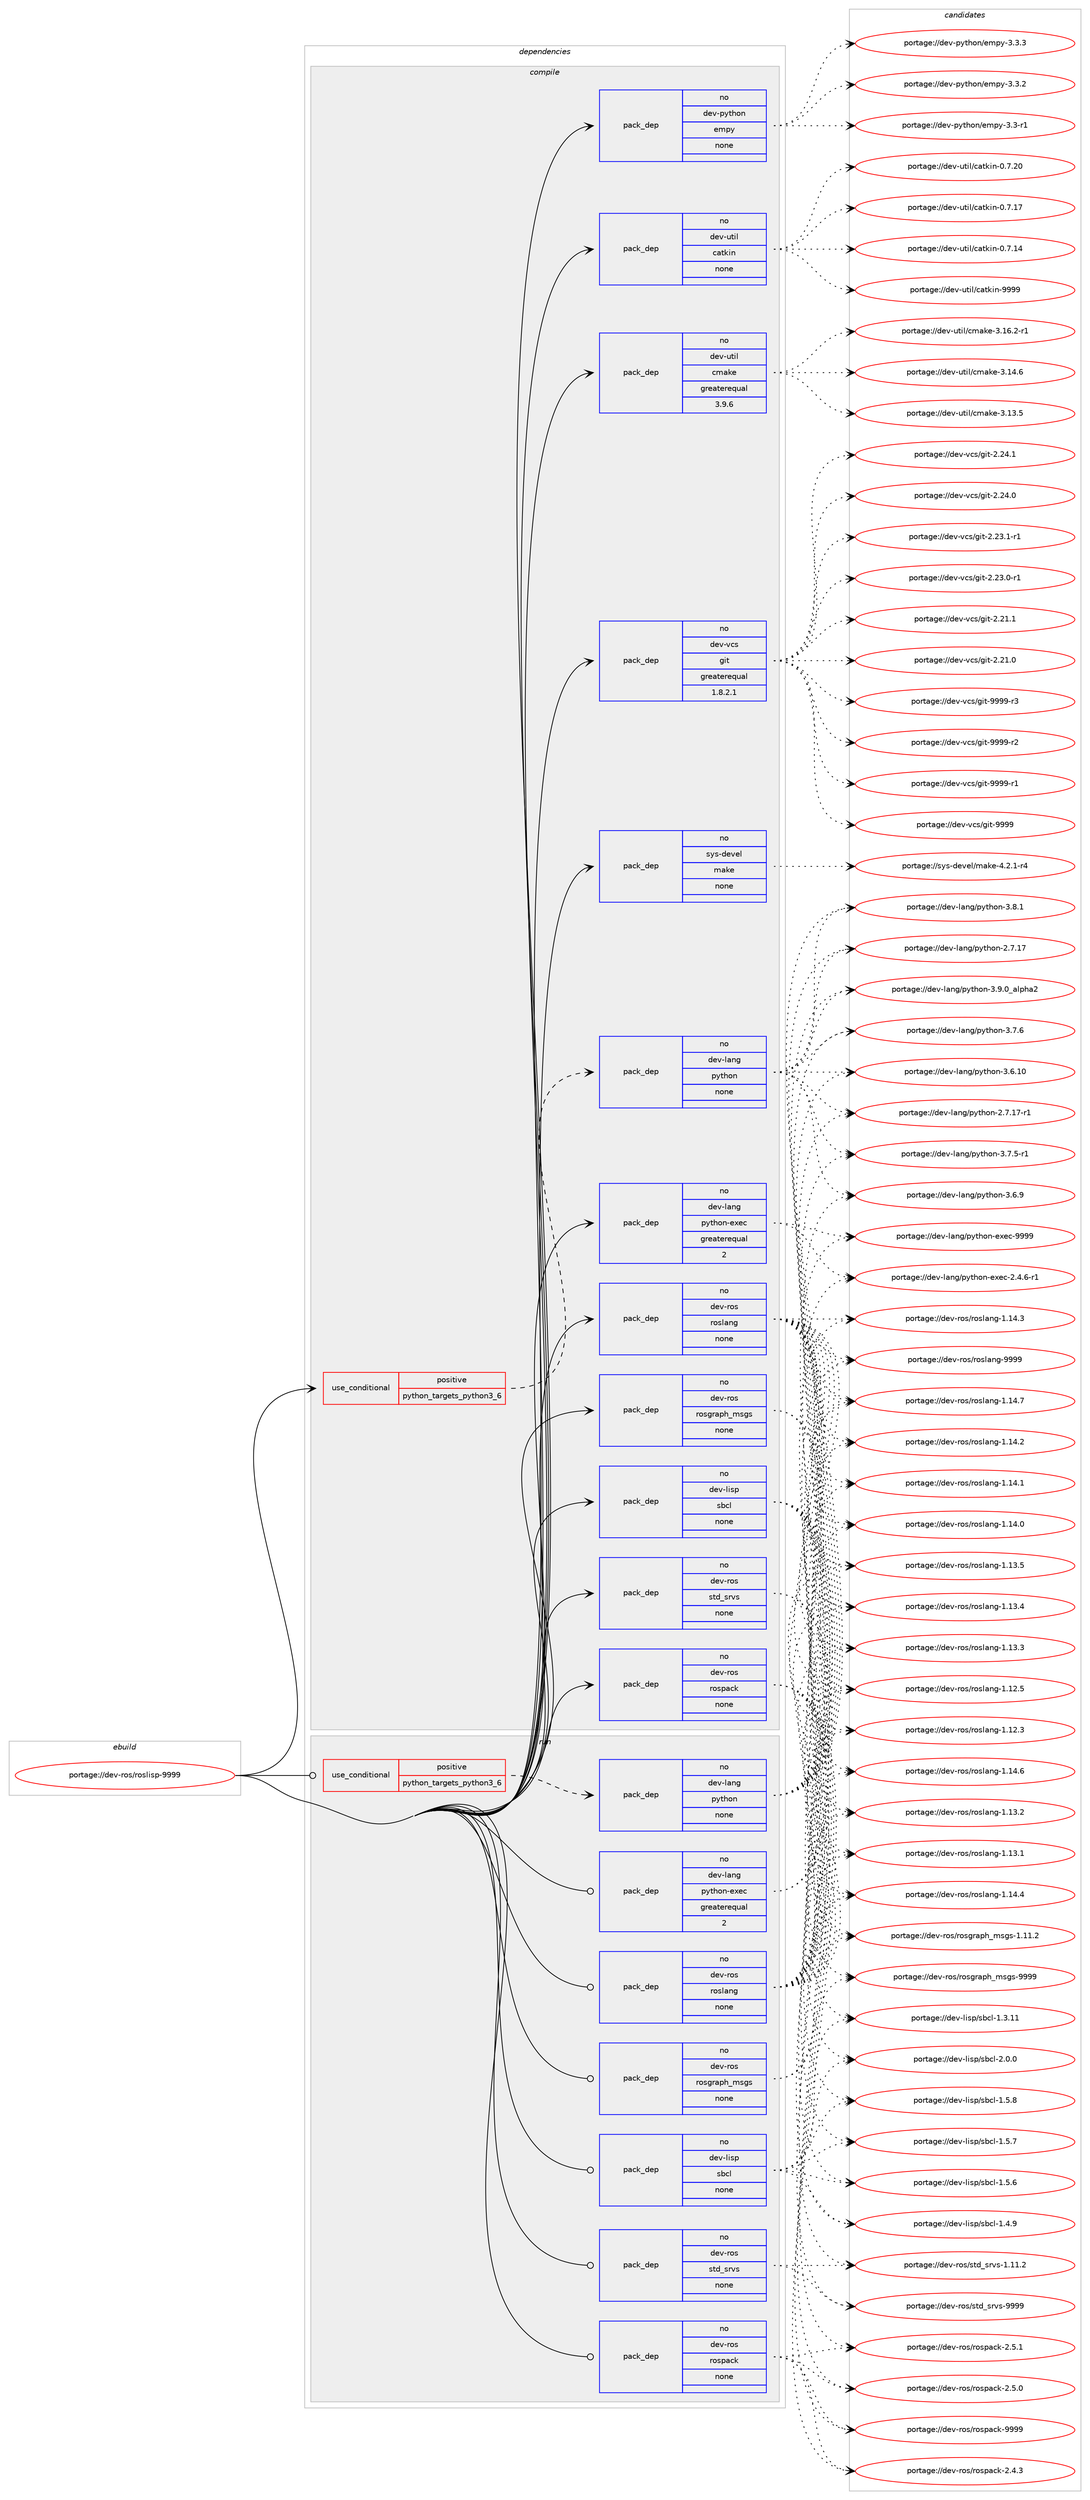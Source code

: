 digraph prolog {

# *************
# Graph options
# *************

newrank=true;
concentrate=true;
compound=true;
graph [rankdir=LR,fontname=Helvetica,fontsize=10,ranksep=1.5];#, ranksep=2.5, nodesep=0.2];
edge  [arrowhead=vee];
node  [fontname=Helvetica,fontsize=10];

# **********
# The ebuild
# **********

subgraph cluster_leftcol {
color=gray;
label=<<i>ebuild</i>>;
id [label="portage://dev-ros/roslisp-9999", color=red, width=4, href="../dev-ros/roslisp-9999.svg"];
}

# ****************
# The dependencies
# ****************

subgraph cluster_midcol {
color=gray;
label=<<i>dependencies</i>>;
subgraph cluster_compile {
fillcolor="#eeeeee";
style=filled;
label=<<i>compile</i>>;
subgraph cond97939 {
dependency387778 [label=<<TABLE BORDER="0" CELLBORDER="1" CELLSPACING="0" CELLPADDING="4"><TR><TD ROWSPAN="3" CELLPADDING="10">use_conditional</TD></TR><TR><TD>positive</TD></TR><TR><TD>python_targets_python3_6</TD></TR></TABLE>>, shape=none, color=red];
subgraph pack284986 {
dependency387779 [label=<<TABLE BORDER="0" CELLBORDER="1" CELLSPACING="0" CELLPADDING="4" WIDTH="220"><TR><TD ROWSPAN="6" CELLPADDING="30">pack_dep</TD></TR><TR><TD WIDTH="110">no</TD></TR><TR><TD>dev-lang</TD></TR><TR><TD>python</TD></TR><TR><TD>none</TD></TR><TR><TD></TD></TR></TABLE>>, shape=none, color=blue];
}
dependency387778:e -> dependency387779:w [weight=20,style="dashed",arrowhead="vee"];
}
id:e -> dependency387778:w [weight=20,style="solid",arrowhead="vee"];
subgraph pack284987 {
dependency387780 [label=<<TABLE BORDER="0" CELLBORDER="1" CELLSPACING="0" CELLPADDING="4" WIDTH="220"><TR><TD ROWSPAN="6" CELLPADDING="30">pack_dep</TD></TR><TR><TD WIDTH="110">no</TD></TR><TR><TD>dev-lang</TD></TR><TR><TD>python-exec</TD></TR><TR><TD>greaterequal</TD></TR><TR><TD>2</TD></TR></TABLE>>, shape=none, color=blue];
}
id:e -> dependency387780:w [weight=20,style="solid",arrowhead="vee"];
subgraph pack284988 {
dependency387781 [label=<<TABLE BORDER="0" CELLBORDER="1" CELLSPACING="0" CELLPADDING="4" WIDTH="220"><TR><TD ROWSPAN="6" CELLPADDING="30">pack_dep</TD></TR><TR><TD WIDTH="110">no</TD></TR><TR><TD>dev-lisp</TD></TR><TR><TD>sbcl</TD></TR><TR><TD>none</TD></TR><TR><TD></TD></TR></TABLE>>, shape=none, color=blue];
}
id:e -> dependency387781:w [weight=20,style="solid",arrowhead="vee"];
subgraph pack284989 {
dependency387782 [label=<<TABLE BORDER="0" CELLBORDER="1" CELLSPACING="0" CELLPADDING="4" WIDTH="220"><TR><TD ROWSPAN="6" CELLPADDING="30">pack_dep</TD></TR><TR><TD WIDTH="110">no</TD></TR><TR><TD>dev-python</TD></TR><TR><TD>empy</TD></TR><TR><TD>none</TD></TR><TR><TD></TD></TR></TABLE>>, shape=none, color=blue];
}
id:e -> dependency387782:w [weight=20,style="solid",arrowhead="vee"];
subgraph pack284990 {
dependency387783 [label=<<TABLE BORDER="0" CELLBORDER="1" CELLSPACING="0" CELLPADDING="4" WIDTH="220"><TR><TD ROWSPAN="6" CELLPADDING="30">pack_dep</TD></TR><TR><TD WIDTH="110">no</TD></TR><TR><TD>dev-ros</TD></TR><TR><TD>rosgraph_msgs</TD></TR><TR><TD>none</TD></TR><TR><TD></TD></TR></TABLE>>, shape=none, color=blue];
}
id:e -> dependency387783:w [weight=20,style="solid",arrowhead="vee"];
subgraph pack284991 {
dependency387784 [label=<<TABLE BORDER="0" CELLBORDER="1" CELLSPACING="0" CELLPADDING="4" WIDTH="220"><TR><TD ROWSPAN="6" CELLPADDING="30">pack_dep</TD></TR><TR><TD WIDTH="110">no</TD></TR><TR><TD>dev-ros</TD></TR><TR><TD>roslang</TD></TR><TR><TD>none</TD></TR><TR><TD></TD></TR></TABLE>>, shape=none, color=blue];
}
id:e -> dependency387784:w [weight=20,style="solid",arrowhead="vee"];
subgraph pack284992 {
dependency387785 [label=<<TABLE BORDER="0" CELLBORDER="1" CELLSPACING="0" CELLPADDING="4" WIDTH="220"><TR><TD ROWSPAN="6" CELLPADDING="30">pack_dep</TD></TR><TR><TD WIDTH="110">no</TD></TR><TR><TD>dev-ros</TD></TR><TR><TD>rospack</TD></TR><TR><TD>none</TD></TR><TR><TD></TD></TR></TABLE>>, shape=none, color=blue];
}
id:e -> dependency387785:w [weight=20,style="solid",arrowhead="vee"];
subgraph pack284993 {
dependency387786 [label=<<TABLE BORDER="0" CELLBORDER="1" CELLSPACING="0" CELLPADDING="4" WIDTH="220"><TR><TD ROWSPAN="6" CELLPADDING="30">pack_dep</TD></TR><TR><TD WIDTH="110">no</TD></TR><TR><TD>dev-ros</TD></TR><TR><TD>std_srvs</TD></TR><TR><TD>none</TD></TR><TR><TD></TD></TR></TABLE>>, shape=none, color=blue];
}
id:e -> dependency387786:w [weight=20,style="solid",arrowhead="vee"];
subgraph pack284994 {
dependency387787 [label=<<TABLE BORDER="0" CELLBORDER="1" CELLSPACING="0" CELLPADDING="4" WIDTH="220"><TR><TD ROWSPAN="6" CELLPADDING="30">pack_dep</TD></TR><TR><TD WIDTH="110">no</TD></TR><TR><TD>dev-util</TD></TR><TR><TD>catkin</TD></TR><TR><TD>none</TD></TR><TR><TD></TD></TR></TABLE>>, shape=none, color=blue];
}
id:e -> dependency387787:w [weight=20,style="solid",arrowhead="vee"];
subgraph pack284995 {
dependency387788 [label=<<TABLE BORDER="0" CELLBORDER="1" CELLSPACING="0" CELLPADDING="4" WIDTH="220"><TR><TD ROWSPAN="6" CELLPADDING="30">pack_dep</TD></TR><TR><TD WIDTH="110">no</TD></TR><TR><TD>dev-util</TD></TR><TR><TD>cmake</TD></TR><TR><TD>greaterequal</TD></TR><TR><TD>3.9.6</TD></TR></TABLE>>, shape=none, color=blue];
}
id:e -> dependency387788:w [weight=20,style="solid",arrowhead="vee"];
subgraph pack284996 {
dependency387789 [label=<<TABLE BORDER="0" CELLBORDER="1" CELLSPACING="0" CELLPADDING="4" WIDTH="220"><TR><TD ROWSPAN="6" CELLPADDING="30">pack_dep</TD></TR><TR><TD WIDTH="110">no</TD></TR><TR><TD>dev-vcs</TD></TR><TR><TD>git</TD></TR><TR><TD>greaterequal</TD></TR><TR><TD>1.8.2.1</TD></TR></TABLE>>, shape=none, color=blue];
}
id:e -> dependency387789:w [weight=20,style="solid",arrowhead="vee"];
subgraph pack284997 {
dependency387790 [label=<<TABLE BORDER="0" CELLBORDER="1" CELLSPACING="0" CELLPADDING="4" WIDTH="220"><TR><TD ROWSPAN="6" CELLPADDING="30">pack_dep</TD></TR><TR><TD WIDTH="110">no</TD></TR><TR><TD>sys-devel</TD></TR><TR><TD>make</TD></TR><TR><TD>none</TD></TR><TR><TD></TD></TR></TABLE>>, shape=none, color=blue];
}
id:e -> dependency387790:w [weight=20,style="solid",arrowhead="vee"];
}
subgraph cluster_compileandrun {
fillcolor="#eeeeee";
style=filled;
label=<<i>compile and run</i>>;
}
subgraph cluster_run {
fillcolor="#eeeeee";
style=filled;
label=<<i>run</i>>;
subgraph cond97940 {
dependency387791 [label=<<TABLE BORDER="0" CELLBORDER="1" CELLSPACING="0" CELLPADDING="4"><TR><TD ROWSPAN="3" CELLPADDING="10">use_conditional</TD></TR><TR><TD>positive</TD></TR><TR><TD>python_targets_python3_6</TD></TR></TABLE>>, shape=none, color=red];
subgraph pack284998 {
dependency387792 [label=<<TABLE BORDER="0" CELLBORDER="1" CELLSPACING="0" CELLPADDING="4" WIDTH="220"><TR><TD ROWSPAN="6" CELLPADDING="30">pack_dep</TD></TR><TR><TD WIDTH="110">no</TD></TR><TR><TD>dev-lang</TD></TR><TR><TD>python</TD></TR><TR><TD>none</TD></TR><TR><TD></TD></TR></TABLE>>, shape=none, color=blue];
}
dependency387791:e -> dependency387792:w [weight=20,style="dashed",arrowhead="vee"];
}
id:e -> dependency387791:w [weight=20,style="solid",arrowhead="odot"];
subgraph pack284999 {
dependency387793 [label=<<TABLE BORDER="0" CELLBORDER="1" CELLSPACING="0" CELLPADDING="4" WIDTH="220"><TR><TD ROWSPAN="6" CELLPADDING="30">pack_dep</TD></TR><TR><TD WIDTH="110">no</TD></TR><TR><TD>dev-lang</TD></TR><TR><TD>python-exec</TD></TR><TR><TD>greaterequal</TD></TR><TR><TD>2</TD></TR></TABLE>>, shape=none, color=blue];
}
id:e -> dependency387793:w [weight=20,style="solid",arrowhead="odot"];
subgraph pack285000 {
dependency387794 [label=<<TABLE BORDER="0" CELLBORDER="1" CELLSPACING="0" CELLPADDING="4" WIDTH="220"><TR><TD ROWSPAN="6" CELLPADDING="30">pack_dep</TD></TR><TR><TD WIDTH="110">no</TD></TR><TR><TD>dev-lisp</TD></TR><TR><TD>sbcl</TD></TR><TR><TD>none</TD></TR><TR><TD></TD></TR></TABLE>>, shape=none, color=blue];
}
id:e -> dependency387794:w [weight=20,style="solid",arrowhead="odot"];
subgraph pack285001 {
dependency387795 [label=<<TABLE BORDER="0" CELLBORDER="1" CELLSPACING="0" CELLPADDING="4" WIDTH="220"><TR><TD ROWSPAN="6" CELLPADDING="30">pack_dep</TD></TR><TR><TD WIDTH="110">no</TD></TR><TR><TD>dev-ros</TD></TR><TR><TD>rosgraph_msgs</TD></TR><TR><TD>none</TD></TR><TR><TD></TD></TR></TABLE>>, shape=none, color=blue];
}
id:e -> dependency387795:w [weight=20,style="solid",arrowhead="odot"];
subgraph pack285002 {
dependency387796 [label=<<TABLE BORDER="0" CELLBORDER="1" CELLSPACING="0" CELLPADDING="4" WIDTH="220"><TR><TD ROWSPAN="6" CELLPADDING="30">pack_dep</TD></TR><TR><TD WIDTH="110">no</TD></TR><TR><TD>dev-ros</TD></TR><TR><TD>roslang</TD></TR><TR><TD>none</TD></TR><TR><TD></TD></TR></TABLE>>, shape=none, color=blue];
}
id:e -> dependency387796:w [weight=20,style="solid",arrowhead="odot"];
subgraph pack285003 {
dependency387797 [label=<<TABLE BORDER="0" CELLBORDER="1" CELLSPACING="0" CELLPADDING="4" WIDTH="220"><TR><TD ROWSPAN="6" CELLPADDING="30">pack_dep</TD></TR><TR><TD WIDTH="110">no</TD></TR><TR><TD>dev-ros</TD></TR><TR><TD>rospack</TD></TR><TR><TD>none</TD></TR><TR><TD></TD></TR></TABLE>>, shape=none, color=blue];
}
id:e -> dependency387797:w [weight=20,style="solid",arrowhead="odot"];
subgraph pack285004 {
dependency387798 [label=<<TABLE BORDER="0" CELLBORDER="1" CELLSPACING="0" CELLPADDING="4" WIDTH="220"><TR><TD ROWSPAN="6" CELLPADDING="30">pack_dep</TD></TR><TR><TD WIDTH="110">no</TD></TR><TR><TD>dev-ros</TD></TR><TR><TD>std_srvs</TD></TR><TR><TD>none</TD></TR><TR><TD></TD></TR></TABLE>>, shape=none, color=blue];
}
id:e -> dependency387798:w [weight=20,style="solid",arrowhead="odot"];
}
}

# **************
# The candidates
# **************

subgraph cluster_choices {
rank=same;
color=gray;
label=<<i>candidates</i>>;

subgraph choice284986 {
color=black;
nodesep=1;
choice10010111845108971101034711212111610411111045514657464895971081121049750 [label="portage://dev-lang/python-3.9.0_alpha2", color=red, width=4,href="../dev-lang/python-3.9.0_alpha2.svg"];
choice100101118451089711010347112121116104111110455146564649 [label="portage://dev-lang/python-3.8.1", color=red, width=4,href="../dev-lang/python-3.8.1.svg"];
choice100101118451089711010347112121116104111110455146554654 [label="portage://dev-lang/python-3.7.6", color=red, width=4,href="../dev-lang/python-3.7.6.svg"];
choice1001011184510897110103471121211161041111104551465546534511449 [label="portage://dev-lang/python-3.7.5-r1", color=red, width=4,href="../dev-lang/python-3.7.5-r1.svg"];
choice100101118451089711010347112121116104111110455146544657 [label="portage://dev-lang/python-3.6.9", color=red, width=4,href="../dev-lang/python-3.6.9.svg"];
choice10010111845108971101034711212111610411111045514654464948 [label="portage://dev-lang/python-3.6.10", color=red, width=4,href="../dev-lang/python-3.6.10.svg"];
choice100101118451089711010347112121116104111110455046554649554511449 [label="portage://dev-lang/python-2.7.17-r1", color=red, width=4,href="../dev-lang/python-2.7.17-r1.svg"];
choice10010111845108971101034711212111610411111045504655464955 [label="portage://dev-lang/python-2.7.17", color=red, width=4,href="../dev-lang/python-2.7.17.svg"];
dependency387779:e -> choice10010111845108971101034711212111610411111045514657464895971081121049750:w [style=dotted,weight="100"];
dependency387779:e -> choice100101118451089711010347112121116104111110455146564649:w [style=dotted,weight="100"];
dependency387779:e -> choice100101118451089711010347112121116104111110455146554654:w [style=dotted,weight="100"];
dependency387779:e -> choice1001011184510897110103471121211161041111104551465546534511449:w [style=dotted,weight="100"];
dependency387779:e -> choice100101118451089711010347112121116104111110455146544657:w [style=dotted,weight="100"];
dependency387779:e -> choice10010111845108971101034711212111610411111045514654464948:w [style=dotted,weight="100"];
dependency387779:e -> choice100101118451089711010347112121116104111110455046554649554511449:w [style=dotted,weight="100"];
dependency387779:e -> choice10010111845108971101034711212111610411111045504655464955:w [style=dotted,weight="100"];
}
subgraph choice284987 {
color=black;
nodesep=1;
choice10010111845108971101034711212111610411111045101120101994557575757 [label="portage://dev-lang/python-exec-9999", color=red, width=4,href="../dev-lang/python-exec-9999.svg"];
choice10010111845108971101034711212111610411111045101120101994550465246544511449 [label="portage://dev-lang/python-exec-2.4.6-r1", color=red, width=4,href="../dev-lang/python-exec-2.4.6-r1.svg"];
dependency387780:e -> choice10010111845108971101034711212111610411111045101120101994557575757:w [style=dotted,weight="100"];
dependency387780:e -> choice10010111845108971101034711212111610411111045101120101994550465246544511449:w [style=dotted,weight="100"];
}
subgraph choice284988 {
color=black;
nodesep=1;
choice10010111845108105115112471159899108455046484648 [label="portage://dev-lisp/sbcl-2.0.0", color=red, width=4,href="../dev-lisp/sbcl-2.0.0.svg"];
choice10010111845108105115112471159899108454946534656 [label="portage://dev-lisp/sbcl-1.5.8", color=red, width=4,href="../dev-lisp/sbcl-1.5.8.svg"];
choice10010111845108105115112471159899108454946534655 [label="portage://dev-lisp/sbcl-1.5.7", color=red, width=4,href="../dev-lisp/sbcl-1.5.7.svg"];
choice10010111845108105115112471159899108454946534654 [label="portage://dev-lisp/sbcl-1.5.6", color=red, width=4,href="../dev-lisp/sbcl-1.5.6.svg"];
choice10010111845108105115112471159899108454946524657 [label="portage://dev-lisp/sbcl-1.4.9", color=red, width=4,href="../dev-lisp/sbcl-1.4.9.svg"];
choice1001011184510810511511247115989910845494651464949 [label="portage://dev-lisp/sbcl-1.3.11", color=red, width=4,href="../dev-lisp/sbcl-1.3.11.svg"];
dependency387781:e -> choice10010111845108105115112471159899108455046484648:w [style=dotted,weight="100"];
dependency387781:e -> choice10010111845108105115112471159899108454946534656:w [style=dotted,weight="100"];
dependency387781:e -> choice10010111845108105115112471159899108454946534655:w [style=dotted,weight="100"];
dependency387781:e -> choice10010111845108105115112471159899108454946534654:w [style=dotted,weight="100"];
dependency387781:e -> choice10010111845108105115112471159899108454946524657:w [style=dotted,weight="100"];
dependency387781:e -> choice1001011184510810511511247115989910845494651464949:w [style=dotted,weight="100"];
}
subgraph choice284989 {
color=black;
nodesep=1;
choice1001011184511212111610411111047101109112121455146514651 [label="portage://dev-python/empy-3.3.3", color=red, width=4,href="../dev-python/empy-3.3.3.svg"];
choice1001011184511212111610411111047101109112121455146514650 [label="portage://dev-python/empy-3.3.2", color=red, width=4,href="../dev-python/empy-3.3.2.svg"];
choice1001011184511212111610411111047101109112121455146514511449 [label="portage://dev-python/empy-3.3-r1", color=red, width=4,href="../dev-python/empy-3.3-r1.svg"];
dependency387782:e -> choice1001011184511212111610411111047101109112121455146514651:w [style=dotted,weight="100"];
dependency387782:e -> choice1001011184511212111610411111047101109112121455146514650:w [style=dotted,weight="100"];
dependency387782:e -> choice1001011184511212111610411111047101109112121455146514511449:w [style=dotted,weight="100"];
}
subgraph choice284990 {
color=black;
nodesep=1;
choice100101118451141111154711411111510311497112104951091151031154557575757 [label="portage://dev-ros/rosgraph_msgs-9999", color=red, width=4,href="../dev-ros/rosgraph_msgs-9999.svg"];
choice1001011184511411111547114111115103114971121049510911510311545494649494650 [label="portage://dev-ros/rosgraph_msgs-1.11.2", color=red, width=4,href="../dev-ros/rosgraph_msgs-1.11.2.svg"];
dependency387783:e -> choice100101118451141111154711411111510311497112104951091151031154557575757:w [style=dotted,weight="100"];
dependency387783:e -> choice1001011184511411111547114111115103114971121049510911510311545494649494650:w [style=dotted,weight="100"];
}
subgraph choice284991 {
color=black;
nodesep=1;
choice1001011184511411111547114111115108971101034557575757 [label="portage://dev-ros/roslang-9999", color=red, width=4,href="../dev-ros/roslang-9999.svg"];
choice10010111845114111115471141111151089711010345494649524655 [label="portage://dev-ros/roslang-1.14.7", color=red, width=4,href="../dev-ros/roslang-1.14.7.svg"];
choice10010111845114111115471141111151089711010345494649524654 [label="portage://dev-ros/roslang-1.14.6", color=red, width=4,href="../dev-ros/roslang-1.14.6.svg"];
choice10010111845114111115471141111151089711010345494649524652 [label="portage://dev-ros/roslang-1.14.4", color=red, width=4,href="../dev-ros/roslang-1.14.4.svg"];
choice10010111845114111115471141111151089711010345494649524651 [label="portage://dev-ros/roslang-1.14.3", color=red, width=4,href="../dev-ros/roslang-1.14.3.svg"];
choice10010111845114111115471141111151089711010345494649524650 [label="portage://dev-ros/roslang-1.14.2", color=red, width=4,href="../dev-ros/roslang-1.14.2.svg"];
choice10010111845114111115471141111151089711010345494649524649 [label="portage://dev-ros/roslang-1.14.1", color=red, width=4,href="../dev-ros/roslang-1.14.1.svg"];
choice10010111845114111115471141111151089711010345494649524648 [label="portage://dev-ros/roslang-1.14.0", color=red, width=4,href="../dev-ros/roslang-1.14.0.svg"];
choice10010111845114111115471141111151089711010345494649514653 [label="portage://dev-ros/roslang-1.13.5", color=red, width=4,href="../dev-ros/roslang-1.13.5.svg"];
choice10010111845114111115471141111151089711010345494649514652 [label="portage://dev-ros/roslang-1.13.4", color=red, width=4,href="../dev-ros/roslang-1.13.4.svg"];
choice10010111845114111115471141111151089711010345494649514651 [label="portage://dev-ros/roslang-1.13.3", color=red, width=4,href="../dev-ros/roslang-1.13.3.svg"];
choice10010111845114111115471141111151089711010345494649514650 [label="portage://dev-ros/roslang-1.13.2", color=red, width=4,href="../dev-ros/roslang-1.13.2.svg"];
choice10010111845114111115471141111151089711010345494649514649 [label="portage://dev-ros/roslang-1.13.1", color=red, width=4,href="../dev-ros/roslang-1.13.1.svg"];
choice10010111845114111115471141111151089711010345494649504653 [label="portage://dev-ros/roslang-1.12.5", color=red, width=4,href="../dev-ros/roslang-1.12.5.svg"];
choice10010111845114111115471141111151089711010345494649504651 [label="portage://dev-ros/roslang-1.12.3", color=red, width=4,href="../dev-ros/roslang-1.12.3.svg"];
dependency387784:e -> choice1001011184511411111547114111115108971101034557575757:w [style=dotted,weight="100"];
dependency387784:e -> choice10010111845114111115471141111151089711010345494649524655:w [style=dotted,weight="100"];
dependency387784:e -> choice10010111845114111115471141111151089711010345494649524654:w [style=dotted,weight="100"];
dependency387784:e -> choice10010111845114111115471141111151089711010345494649524652:w [style=dotted,weight="100"];
dependency387784:e -> choice10010111845114111115471141111151089711010345494649524651:w [style=dotted,weight="100"];
dependency387784:e -> choice10010111845114111115471141111151089711010345494649524650:w [style=dotted,weight="100"];
dependency387784:e -> choice10010111845114111115471141111151089711010345494649524649:w [style=dotted,weight="100"];
dependency387784:e -> choice10010111845114111115471141111151089711010345494649524648:w [style=dotted,weight="100"];
dependency387784:e -> choice10010111845114111115471141111151089711010345494649514653:w [style=dotted,weight="100"];
dependency387784:e -> choice10010111845114111115471141111151089711010345494649514652:w [style=dotted,weight="100"];
dependency387784:e -> choice10010111845114111115471141111151089711010345494649514651:w [style=dotted,weight="100"];
dependency387784:e -> choice10010111845114111115471141111151089711010345494649514650:w [style=dotted,weight="100"];
dependency387784:e -> choice10010111845114111115471141111151089711010345494649514649:w [style=dotted,weight="100"];
dependency387784:e -> choice10010111845114111115471141111151089711010345494649504653:w [style=dotted,weight="100"];
dependency387784:e -> choice10010111845114111115471141111151089711010345494649504651:w [style=dotted,weight="100"];
}
subgraph choice284992 {
color=black;
nodesep=1;
choice100101118451141111154711411111511297991074557575757 [label="portage://dev-ros/rospack-9999", color=red, width=4,href="../dev-ros/rospack-9999.svg"];
choice10010111845114111115471141111151129799107455046534649 [label="portage://dev-ros/rospack-2.5.1", color=red, width=4,href="../dev-ros/rospack-2.5.1.svg"];
choice10010111845114111115471141111151129799107455046534648 [label="portage://dev-ros/rospack-2.5.0", color=red, width=4,href="../dev-ros/rospack-2.5.0.svg"];
choice10010111845114111115471141111151129799107455046524651 [label="portage://dev-ros/rospack-2.4.3", color=red, width=4,href="../dev-ros/rospack-2.4.3.svg"];
dependency387785:e -> choice100101118451141111154711411111511297991074557575757:w [style=dotted,weight="100"];
dependency387785:e -> choice10010111845114111115471141111151129799107455046534649:w [style=dotted,weight="100"];
dependency387785:e -> choice10010111845114111115471141111151129799107455046534648:w [style=dotted,weight="100"];
dependency387785:e -> choice10010111845114111115471141111151129799107455046524651:w [style=dotted,weight="100"];
}
subgraph choice284993 {
color=black;
nodesep=1;
choice1001011184511411111547115116100951151141181154557575757 [label="portage://dev-ros/std_srvs-9999", color=red, width=4,href="../dev-ros/std_srvs-9999.svg"];
choice10010111845114111115471151161009511511411811545494649494650 [label="portage://dev-ros/std_srvs-1.11.2", color=red, width=4,href="../dev-ros/std_srvs-1.11.2.svg"];
dependency387786:e -> choice1001011184511411111547115116100951151141181154557575757:w [style=dotted,weight="100"];
dependency387786:e -> choice10010111845114111115471151161009511511411811545494649494650:w [style=dotted,weight="100"];
}
subgraph choice284994 {
color=black;
nodesep=1;
choice100101118451171161051084799971161071051104557575757 [label="portage://dev-util/catkin-9999", color=red, width=4,href="../dev-util/catkin-9999.svg"];
choice1001011184511711610510847999711610710511045484655465048 [label="portage://dev-util/catkin-0.7.20", color=red, width=4,href="../dev-util/catkin-0.7.20.svg"];
choice1001011184511711610510847999711610710511045484655464955 [label="portage://dev-util/catkin-0.7.17", color=red, width=4,href="../dev-util/catkin-0.7.17.svg"];
choice1001011184511711610510847999711610710511045484655464952 [label="portage://dev-util/catkin-0.7.14", color=red, width=4,href="../dev-util/catkin-0.7.14.svg"];
dependency387787:e -> choice100101118451171161051084799971161071051104557575757:w [style=dotted,weight="100"];
dependency387787:e -> choice1001011184511711610510847999711610710511045484655465048:w [style=dotted,weight="100"];
dependency387787:e -> choice1001011184511711610510847999711610710511045484655464955:w [style=dotted,weight="100"];
dependency387787:e -> choice1001011184511711610510847999711610710511045484655464952:w [style=dotted,weight="100"];
}
subgraph choice284995 {
color=black;
nodesep=1;
choice10010111845117116105108479910997107101455146495446504511449 [label="portage://dev-util/cmake-3.16.2-r1", color=red, width=4,href="../dev-util/cmake-3.16.2-r1.svg"];
choice1001011184511711610510847991099710710145514649524654 [label="portage://dev-util/cmake-3.14.6", color=red, width=4,href="../dev-util/cmake-3.14.6.svg"];
choice1001011184511711610510847991099710710145514649514653 [label="portage://dev-util/cmake-3.13.5", color=red, width=4,href="../dev-util/cmake-3.13.5.svg"];
dependency387788:e -> choice10010111845117116105108479910997107101455146495446504511449:w [style=dotted,weight="100"];
dependency387788:e -> choice1001011184511711610510847991099710710145514649524654:w [style=dotted,weight="100"];
dependency387788:e -> choice1001011184511711610510847991099710710145514649514653:w [style=dotted,weight="100"];
}
subgraph choice284996 {
color=black;
nodesep=1;
choice10010111845118991154710310511645575757574511451 [label="portage://dev-vcs/git-9999-r3", color=red, width=4,href="../dev-vcs/git-9999-r3.svg"];
choice10010111845118991154710310511645575757574511450 [label="portage://dev-vcs/git-9999-r2", color=red, width=4,href="../dev-vcs/git-9999-r2.svg"];
choice10010111845118991154710310511645575757574511449 [label="portage://dev-vcs/git-9999-r1", color=red, width=4,href="../dev-vcs/git-9999-r1.svg"];
choice1001011184511899115471031051164557575757 [label="portage://dev-vcs/git-9999", color=red, width=4,href="../dev-vcs/git-9999.svg"];
choice10010111845118991154710310511645504650524649 [label="portage://dev-vcs/git-2.24.1", color=red, width=4,href="../dev-vcs/git-2.24.1.svg"];
choice10010111845118991154710310511645504650524648 [label="portage://dev-vcs/git-2.24.0", color=red, width=4,href="../dev-vcs/git-2.24.0.svg"];
choice100101118451189911547103105116455046505146494511449 [label="portage://dev-vcs/git-2.23.1-r1", color=red, width=4,href="../dev-vcs/git-2.23.1-r1.svg"];
choice100101118451189911547103105116455046505146484511449 [label="portage://dev-vcs/git-2.23.0-r1", color=red, width=4,href="../dev-vcs/git-2.23.0-r1.svg"];
choice10010111845118991154710310511645504650494649 [label="portage://dev-vcs/git-2.21.1", color=red, width=4,href="../dev-vcs/git-2.21.1.svg"];
choice10010111845118991154710310511645504650494648 [label="portage://dev-vcs/git-2.21.0", color=red, width=4,href="../dev-vcs/git-2.21.0.svg"];
dependency387789:e -> choice10010111845118991154710310511645575757574511451:w [style=dotted,weight="100"];
dependency387789:e -> choice10010111845118991154710310511645575757574511450:w [style=dotted,weight="100"];
dependency387789:e -> choice10010111845118991154710310511645575757574511449:w [style=dotted,weight="100"];
dependency387789:e -> choice1001011184511899115471031051164557575757:w [style=dotted,weight="100"];
dependency387789:e -> choice10010111845118991154710310511645504650524649:w [style=dotted,weight="100"];
dependency387789:e -> choice10010111845118991154710310511645504650524648:w [style=dotted,weight="100"];
dependency387789:e -> choice100101118451189911547103105116455046505146494511449:w [style=dotted,weight="100"];
dependency387789:e -> choice100101118451189911547103105116455046505146484511449:w [style=dotted,weight="100"];
dependency387789:e -> choice10010111845118991154710310511645504650494649:w [style=dotted,weight="100"];
dependency387789:e -> choice10010111845118991154710310511645504650494648:w [style=dotted,weight="100"];
}
subgraph choice284997 {
color=black;
nodesep=1;
choice1151211154510010111810110847109971071014552465046494511452 [label="portage://sys-devel/make-4.2.1-r4", color=red, width=4,href="../sys-devel/make-4.2.1-r4.svg"];
dependency387790:e -> choice1151211154510010111810110847109971071014552465046494511452:w [style=dotted,weight="100"];
}
subgraph choice284998 {
color=black;
nodesep=1;
choice10010111845108971101034711212111610411111045514657464895971081121049750 [label="portage://dev-lang/python-3.9.0_alpha2", color=red, width=4,href="../dev-lang/python-3.9.0_alpha2.svg"];
choice100101118451089711010347112121116104111110455146564649 [label="portage://dev-lang/python-3.8.1", color=red, width=4,href="../dev-lang/python-3.8.1.svg"];
choice100101118451089711010347112121116104111110455146554654 [label="portage://dev-lang/python-3.7.6", color=red, width=4,href="../dev-lang/python-3.7.6.svg"];
choice1001011184510897110103471121211161041111104551465546534511449 [label="portage://dev-lang/python-3.7.5-r1", color=red, width=4,href="../dev-lang/python-3.7.5-r1.svg"];
choice100101118451089711010347112121116104111110455146544657 [label="portage://dev-lang/python-3.6.9", color=red, width=4,href="../dev-lang/python-3.6.9.svg"];
choice10010111845108971101034711212111610411111045514654464948 [label="portage://dev-lang/python-3.6.10", color=red, width=4,href="../dev-lang/python-3.6.10.svg"];
choice100101118451089711010347112121116104111110455046554649554511449 [label="portage://dev-lang/python-2.7.17-r1", color=red, width=4,href="../dev-lang/python-2.7.17-r1.svg"];
choice10010111845108971101034711212111610411111045504655464955 [label="portage://dev-lang/python-2.7.17", color=red, width=4,href="../dev-lang/python-2.7.17.svg"];
dependency387792:e -> choice10010111845108971101034711212111610411111045514657464895971081121049750:w [style=dotted,weight="100"];
dependency387792:e -> choice100101118451089711010347112121116104111110455146564649:w [style=dotted,weight="100"];
dependency387792:e -> choice100101118451089711010347112121116104111110455146554654:w [style=dotted,weight="100"];
dependency387792:e -> choice1001011184510897110103471121211161041111104551465546534511449:w [style=dotted,weight="100"];
dependency387792:e -> choice100101118451089711010347112121116104111110455146544657:w [style=dotted,weight="100"];
dependency387792:e -> choice10010111845108971101034711212111610411111045514654464948:w [style=dotted,weight="100"];
dependency387792:e -> choice100101118451089711010347112121116104111110455046554649554511449:w [style=dotted,weight="100"];
dependency387792:e -> choice10010111845108971101034711212111610411111045504655464955:w [style=dotted,weight="100"];
}
subgraph choice284999 {
color=black;
nodesep=1;
choice10010111845108971101034711212111610411111045101120101994557575757 [label="portage://dev-lang/python-exec-9999", color=red, width=4,href="../dev-lang/python-exec-9999.svg"];
choice10010111845108971101034711212111610411111045101120101994550465246544511449 [label="portage://dev-lang/python-exec-2.4.6-r1", color=red, width=4,href="../dev-lang/python-exec-2.4.6-r1.svg"];
dependency387793:e -> choice10010111845108971101034711212111610411111045101120101994557575757:w [style=dotted,weight="100"];
dependency387793:e -> choice10010111845108971101034711212111610411111045101120101994550465246544511449:w [style=dotted,weight="100"];
}
subgraph choice285000 {
color=black;
nodesep=1;
choice10010111845108105115112471159899108455046484648 [label="portage://dev-lisp/sbcl-2.0.0", color=red, width=4,href="../dev-lisp/sbcl-2.0.0.svg"];
choice10010111845108105115112471159899108454946534656 [label="portage://dev-lisp/sbcl-1.5.8", color=red, width=4,href="../dev-lisp/sbcl-1.5.8.svg"];
choice10010111845108105115112471159899108454946534655 [label="portage://dev-lisp/sbcl-1.5.7", color=red, width=4,href="../dev-lisp/sbcl-1.5.7.svg"];
choice10010111845108105115112471159899108454946534654 [label="portage://dev-lisp/sbcl-1.5.6", color=red, width=4,href="../dev-lisp/sbcl-1.5.6.svg"];
choice10010111845108105115112471159899108454946524657 [label="portage://dev-lisp/sbcl-1.4.9", color=red, width=4,href="../dev-lisp/sbcl-1.4.9.svg"];
choice1001011184510810511511247115989910845494651464949 [label="portage://dev-lisp/sbcl-1.3.11", color=red, width=4,href="../dev-lisp/sbcl-1.3.11.svg"];
dependency387794:e -> choice10010111845108105115112471159899108455046484648:w [style=dotted,weight="100"];
dependency387794:e -> choice10010111845108105115112471159899108454946534656:w [style=dotted,weight="100"];
dependency387794:e -> choice10010111845108105115112471159899108454946534655:w [style=dotted,weight="100"];
dependency387794:e -> choice10010111845108105115112471159899108454946534654:w [style=dotted,weight="100"];
dependency387794:e -> choice10010111845108105115112471159899108454946524657:w [style=dotted,weight="100"];
dependency387794:e -> choice1001011184510810511511247115989910845494651464949:w [style=dotted,weight="100"];
}
subgraph choice285001 {
color=black;
nodesep=1;
choice100101118451141111154711411111510311497112104951091151031154557575757 [label="portage://dev-ros/rosgraph_msgs-9999", color=red, width=4,href="../dev-ros/rosgraph_msgs-9999.svg"];
choice1001011184511411111547114111115103114971121049510911510311545494649494650 [label="portage://dev-ros/rosgraph_msgs-1.11.2", color=red, width=4,href="../dev-ros/rosgraph_msgs-1.11.2.svg"];
dependency387795:e -> choice100101118451141111154711411111510311497112104951091151031154557575757:w [style=dotted,weight="100"];
dependency387795:e -> choice1001011184511411111547114111115103114971121049510911510311545494649494650:w [style=dotted,weight="100"];
}
subgraph choice285002 {
color=black;
nodesep=1;
choice1001011184511411111547114111115108971101034557575757 [label="portage://dev-ros/roslang-9999", color=red, width=4,href="../dev-ros/roslang-9999.svg"];
choice10010111845114111115471141111151089711010345494649524655 [label="portage://dev-ros/roslang-1.14.7", color=red, width=4,href="../dev-ros/roslang-1.14.7.svg"];
choice10010111845114111115471141111151089711010345494649524654 [label="portage://dev-ros/roslang-1.14.6", color=red, width=4,href="../dev-ros/roslang-1.14.6.svg"];
choice10010111845114111115471141111151089711010345494649524652 [label="portage://dev-ros/roslang-1.14.4", color=red, width=4,href="../dev-ros/roslang-1.14.4.svg"];
choice10010111845114111115471141111151089711010345494649524651 [label="portage://dev-ros/roslang-1.14.3", color=red, width=4,href="../dev-ros/roslang-1.14.3.svg"];
choice10010111845114111115471141111151089711010345494649524650 [label="portage://dev-ros/roslang-1.14.2", color=red, width=4,href="../dev-ros/roslang-1.14.2.svg"];
choice10010111845114111115471141111151089711010345494649524649 [label="portage://dev-ros/roslang-1.14.1", color=red, width=4,href="../dev-ros/roslang-1.14.1.svg"];
choice10010111845114111115471141111151089711010345494649524648 [label="portage://dev-ros/roslang-1.14.0", color=red, width=4,href="../dev-ros/roslang-1.14.0.svg"];
choice10010111845114111115471141111151089711010345494649514653 [label="portage://dev-ros/roslang-1.13.5", color=red, width=4,href="../dev-ros/roslang-1.13.5.svg"];
choice10010111845114111115471141111151089711010345494649514652 [label="portage://dev-ros/roslang-1.13.4", color=red, width=4,href="../dev-ros/roslang-1.13.4.svg"];
choice10010111845114111115471141111151089711010345494649514651 [label="portage://dev-ros/roslang-1.13.3", color=red, width=4,href="../dev-ros/roslang-1.13.3.svg"];
choice10010111845114111115471141111151089711010345494649514650 [label="portage://dev-ros/roslang-1.13.2", color=red, width=4,href="../dev-ros/roslang-1.13.2.svg"];
choice10010111845114111115471141111151089711010345494649514649 [label="portage://dev-ros/roslang-1.13.1", color=red, width=4,href="../dev-ros/roslang-1.13.1.svg"];
choice10010111845114111115471141111151089711010345494649504653 [label="portage://dev-ros/roslang-1.12.5", color=red, width=4,href="../dev-ros/roslang-1.12.5.svg"];
choice10010111845114111115471141111151089711010345494649504651 [label="portage://dev-ros/roslang-1.12.3", color=red, width=4,href="../dev-ros/roslang-1.12.3.svg"];
dependency387796:e -> choice1001011184511411111547114111115108971101034557575757:w [style=dotted,weight="100"];
dependency387796:e -> choice10010111845114111115471141111151089711010345494649524655:w [style=dotted,weight="100"];
dependency387796:e -> choice10010111845114111115471141111151089711010345494649524654:w [style=dotted,weight="100"];
dependency387796:e -> choice10010111845114111115471141111151089711010345494649524652:w [style=dotted,weight="100"];
dependency387796:e -> choice10010111845114111115471141111151089711010345494649524651:w [style=dotted,weight="100"];
dependency387796:e -> choice10010111845114111115471141111151089711010345494649524650:w [style=dotted,weight="100"];
dependency387796:e -> choice10010111845114111115471141111151089711010345494649524649:w [style=dotted,weight="100"];
dependency387796:e -> choice10010111845114111115471141111151089711010345494649524648:w [style=dotted,weight="100"];
dependency387796:e -> choice10010111845114111115471141111151089711010345494649514653:w [style=dotted,weight="100"];
dependency387796:e -> choice10010111845114111115471141111151089711010345494649514652:w [style=dotted,weight="100"];
dependency387796:e -> choice10010111845114111115471141111151089711010345494649514651:w [style=dotted,weight="100"];
dependency387796:e -> choice10010111845114111115471141111151089711010345494649514650:w [style=dotted,weight="100"];
dependency387796:e -> choice10010111845114111115471141111151089711010345494649514649:w [style=dotted,weight="100"];
dependency387796:e -> choice10010111845114111115471141111151089711010345494649504653:w [style=dotted,weight="100"];
dependency387796:e -> choice10010111845114111115471141111151089711010345494649504651:w [style=dotted,weight="100"];
}
subgraph choice285003 {
color=black;
nodesep=1;
choice100101118451141111154711411111511297991074557575757 [label="portage://dev-ros/rospack-9999", color=red, width=4,href="../dev-ros/rospack-9999.svg"];
choice10010111845114111115471141111151129799107455046534649 [label="portage://dev-ros/rospack-2.5.1", color=red, width=4,href="../dev-ros/rospack-2.5.1.svg"];
choice10010111845114111115471141111151129799107455046534648 [label="portage://dev-ros/rospack-2.5.0", color=red, width=4,href="../dev-ros/rospack-2.5.0.svg"];
choice10010111845114111115471141111151129799107455046524651 [label="portage://dev-ros/rospack-2.4.3", color=red, width=4,href="../dev-ros/rospack-2.4.3.svg"];
dependency387797:e -> choice100101118451141111154711411111511297991074557575757:w [style=dotted,weight="100"];
dependency387797:e -> choice10010111845114111115471141111151129799107455046534649:w [style=dotted,weight="100"];
dependency387797:e -> choice10010111845114111115471141111151129799107455046534648:w [style=dotted,weight="100"];
dependency387797:e -> choice10010111845114111115471141111151129799107455046524651:w [style=dotted,weight="100"];
}
subgraph choice285004 {
color=black;
nodesep=1;
choice1001011184511411111547115116100951151141181154557575757 [label="portage://dev-ros/std_srvs-9999", color=red, width=4,href="../dev-ros/std_srvs-9999.svg"];
choice10010111845114111115471151161009511511411811545494649494650 [label="portage://dev-ros/std_srvs-1.11.2", color=red, width=4,href="../dev-ros/std_srvs-1.11.2.svg"];
dependency387798:e -> choice1001011184511411111547115116100951151141181154557575757:w [style=dotted,weight="100"];
dependency387798:e -> choice10010111845114111115471151161009511511411811545494649494650:w [style=dotted,weight="100"];
}
}

}
